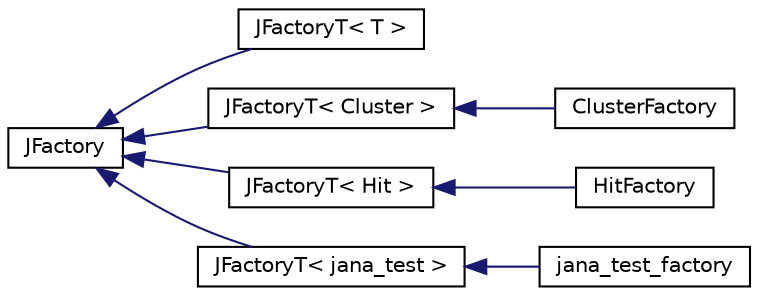 digraph "Graphical Class Hierarchy"
{
  edge [fontname="Helvetica",fontsize="10",labelfontname="Helvetica",labelfontsize="10"];
  node [fontname="Helvetica",fontsize="10",shape=record];
  rankdir="LR";
  Node1 [label="JFactory",height=0.2,width=0.4,color="black", fillcolor="white", style="filled",URL="$class_j_factory.html"];
  Node1 -> Node2 [dir="back",color="midnightblue",fontsize="10",style="solid",fontname="Helvetica"];
  Node2 [label="JFactoryT\< T \>",height=0.2,width=0.4,color="black", fillcolor="white", style="filled",URL="$class_j_factory_t.html"];
  Node1 -> Node3 [dir="back",color="midnightblue",fontsize="10",style="solid",fontname="Helvetica"];
  Node3 [label="JFactoryT\< Cluster \>",height=0.2,width=0.4,color="black", fillcolor="white", style="filled",URL="$class_j_factory_t.html"];
  Node3 -> Node4 [dir="back",color="midnightblue",fontsize="10",style="solid",fontname="Helvetica"];
  Node4 [label="ClusterFactory",height=0.2,width=0.4,color="black", fillcolor="white", style="filled",URL="$class_cluster_factory.html"];
  Node1 -> Node5 [dir="back",color="midnightblue",fontsize="10",style="solid",fontname="Helvetica"];
  Node5 [label="JFactoryT\< Hit \>",height=0.2,width=0.4,color="black", fillcolor="white", style="filled",URL="$class_j_factory_t.html"];
  Node5 -> Node6 [dir="back",color="midnightblue",fontsize="10",style="solid",fontname="Helvetica"];
  Node6 [label="HitFactory",height=0.2,width=0.4,color="black", fillcolor="white", style="filled",URL="$class_hit_factory.html"];
  Node1 -> Node7 [dir="back",color="midnightblue",fontsize="10",style="solid",fontname="Helvetica"];
  Node7 [label="JFactoryT\< jana_test \>",height=0.2,width=0.4,color="black", fillcolor="white", style="filled",URL="$class_j_factory_t.html"];
  Node7 -> Node8 [dir="back",color="midnightblue",fontsize="10",style="solid",fontname="Helvetica"];
  Node8 [label="jana_test_factory",height=0.2,width=0.4,color="black", fillcolor="white", style="filled",URL="$classjana__test__factory.html"];
}
